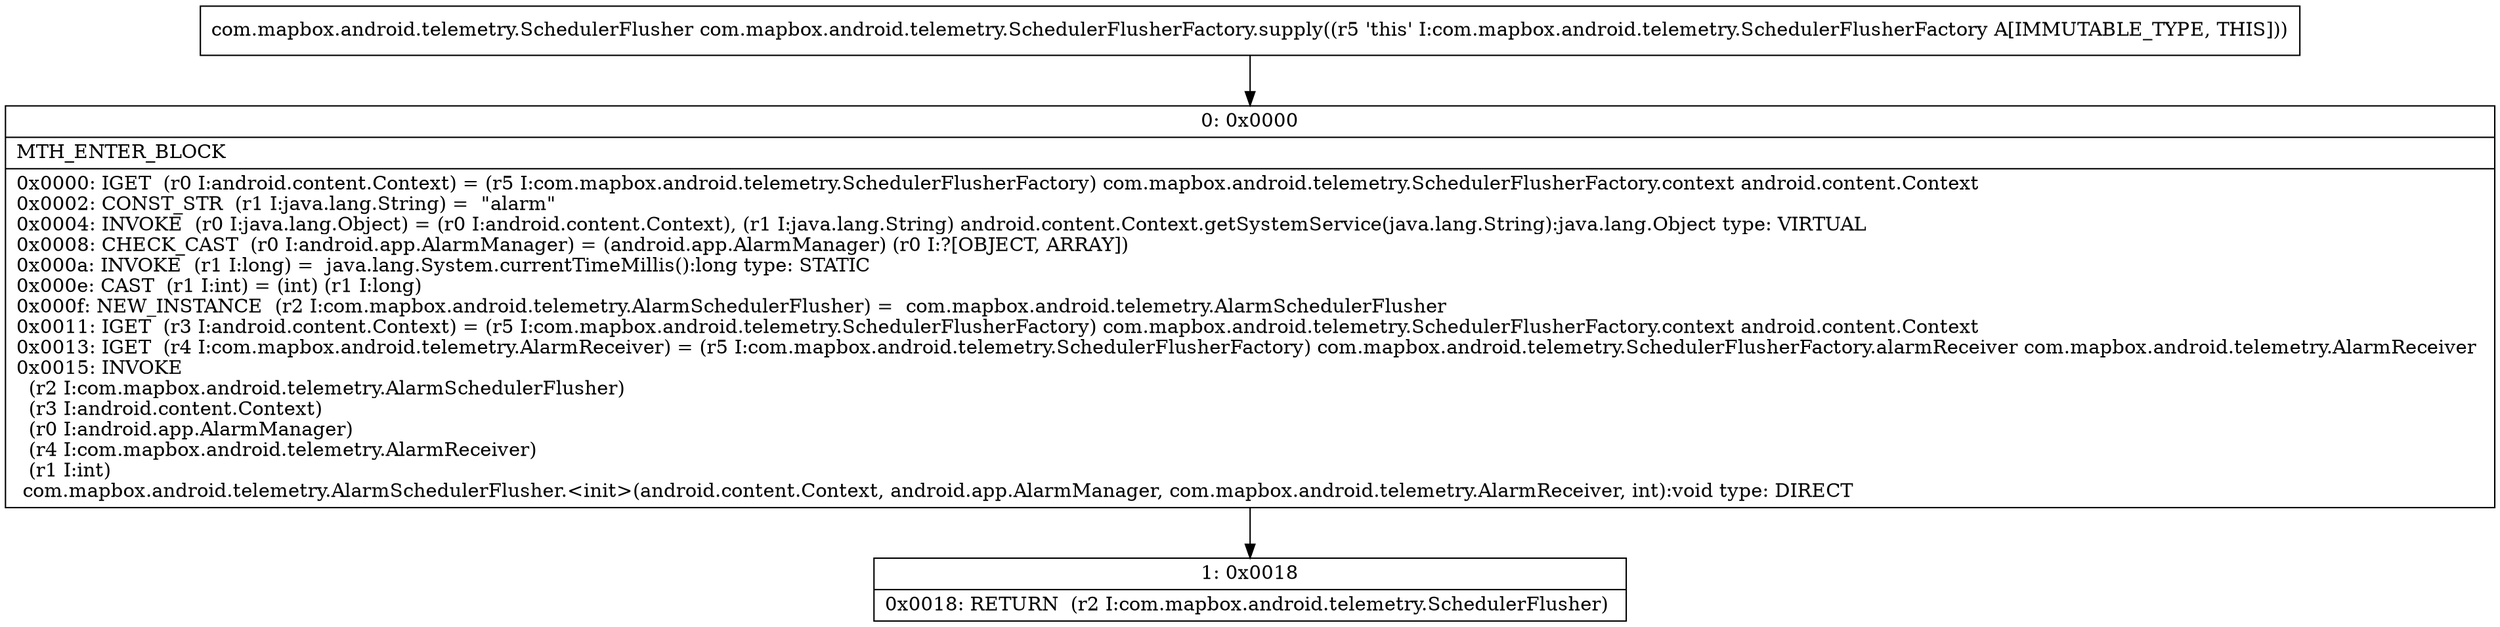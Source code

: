 digraph "CFG forcom.mapbox.android.telemetry.SchedulerFlusherFactory.supply()Lcom\/mapbox\/android\/telemetry\/SchedulerFlusher;" {
Node_0 [shape=record,label="{0\:\ 0x0000|MTH_ENTER_BLOCK\l|0x0000: IGET  (r0 I:android.content.Context) = (r5 I:com.mapbox.android.telemetry.SchedulerFlusherFactory) com.mapbox.android.telemetry.SchedulerFlusherFactory.context android.content.Context \l0x0002: CONST_STR  (r1 I:java.lang.String) =  \"alarm\" \l0x0004: INVOKE  (r0 I:java.lang.Object) = (r0 I:android.content.Context), (r1 I:java.lang.String) android.content.Context.getSystemService(java.lang.String):java.lang.Object type: VIRTUAL \l0x0008: CHECK_CAST  (r0 I:android.app.AlarmManager) = (android.app.AlarmManager) (r0 I:?[OBJECT, ARRAY]) \l0x000a: INVOKE  (r1 I:long) =  java.lang.System.currentTimeMillis():long type: STATIC \l0x000e: CAST  (r1 I:int) = (int) (r1 I:long) \l0x000f: NEW_INSTANCE  (r2 I:com.mapbox.android.telemetry.AlarmSchedulerFlusher) =  com.mapbox.android.telemetry.AlarmSchedulerFlusher \l0x0011: IGET  (r3 I:android.content.Context) = (r5 I:com.mapbox.android.telemetry.SchedulerFlusherFactory) com.mapbox.android.telemetry.SchedulerFlusherFactory.context android.content.Context \l0x0013: IGET  (r4 I:com.mapbox.android.telemetry.AlarmReceiver) = (r5 I:com.mapbox.android.telemetry.SchedulerFlusherFactory) com.mapbox.android.telemetry.SchedulerFlusherFactory.alarmReceiver com.mapbox.android.telemetry.AlarmReceiver \l0x0015: INVOKE  \l  (r2 I:com.mapbox.android.telemetry.AlarmSchedulerFlusher)\l  (r3 I:android.content.Context)\l  (r0 I:android.app.AlarmManager)\l  (r4 I:com.mapbox.android.telemetry.AlarmReceiver)\l  (r1 I:int)\l com.mapbox.android.telemetry.AlarmSchedulerFlusher.\<init\>(android.content.Context, android.app.AlarmManager, com.mapbox.android.telemetry.AlarmReceiver, int):void type: DIRECT \l}"];
Node_1 [shape=record,label="{1\:\ 0x0018|0x0018: RETURN  (r2 I:com.mapbox.android.telemetry.SchedulerFlusher) \l}"];
MethodNode[shape=record,label="{com.mapbox.android.telemetry.SchedulerFlusher com.mapbox.android.telemetry.SchedulerFlusherFactory.supply((r5 'this' I:com.mapbox.android.telemetry.SchedulerFlusherFactory A[IMMUTABLE_TYPE, THIS])) }"];
MethodNode -> Node_0;
Node_0 -> Node_1;
}


